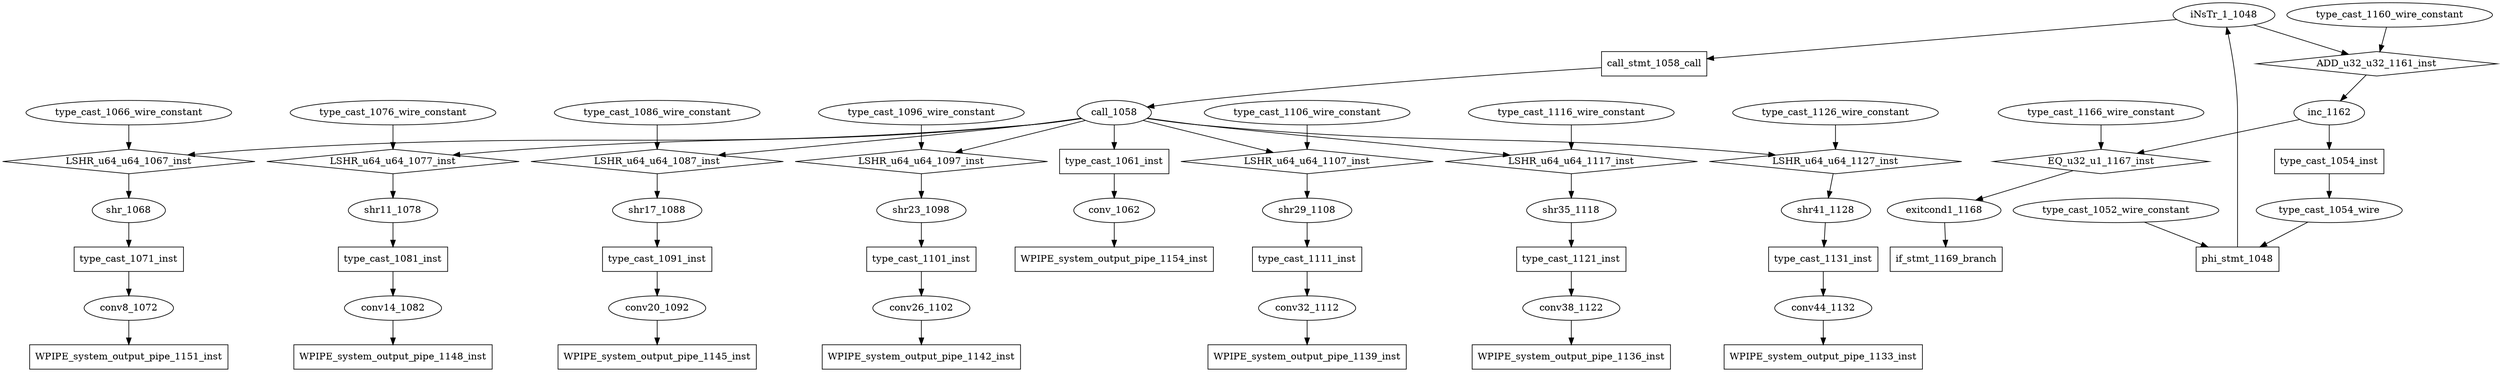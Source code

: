 digraph data_path {
  call_1058 [shape=ellipse];
  conv14_1082 [shape=ellipse];
  conv20_1092 [shape=ellipse];
  conv26_1102 [shape=ellipse];
  conv32_1112 [shape=ellipse];
  conv38_1122 [shape=ellipse];
  conv44_1132 [shape=ellipse];
  conv8_1072 [shape=ellipse];
  conv_1062 [shape=ellipse];
  exitcond1_1168 [shape=ellipse];
  iNsTr_1_1048 [shape=ellipse];
  inc_1162 [shape=ellipse];
  shr11_1078 [shape=ellipse];
  shr17_1088 [shape=ellipse];
  shr23_1098 [shape=ellipse];
  shr29_1108 [shape=ellipse];
  shr35_1118 [shape=ellipse];
  shr41_1128 [shape=ellipse];
  shr_1068 [shape=ellipse];
  type_cast_1052_wire_constant [shape=ellipse];
  type_cast_1054_wire [shape=ellipse];
  type_cast_1066_wire_constant [shape=ellipse];
  type_cast_1076_wire_constant [shape=ellipse];
  type_cast_1086_wire_constant [shape=ellipse];
  type_cast_1096_wire_constant [shape=ellipse];
  type_cast_1106_wire_constant [shape=ellipse];
  type_cast_1116_wire_constant [shape=ellipse];
  type_cast_1126_wire_constant [shape=ellipse];
  type_cast_1160_wire_constant [shape=ellipse];
  type_cast_1166_wire_constant [shape=ellipse];
  ADD_u32_u32_1161_inst [shape=diamond];
iNsTr_1_1048  -> ADD_u32_u32_1161_inst;
type_cast_1160_wire_constant  -> ADD_u32_u32_1161_inst;
ADD_u32_u32_1161_inst -> inc_1162;
  EQ_u32_u1_1167_inst [shape=diamond];
inc_1162  -> EQ_u32_u1_1167_inst;
type_cast_1166_wire_constant  -> EQ_u32_u1_1167_inst;
EQ_u32_u1_1167_inst -> exitcond1_1168;
  LSHR_u64_u64_1067_inst [shape=diamond];
call_1058  -> LSHR_u64_u64_1067_inst;
type_cast_1066_wire_constant  -> LSHR_u64_u64_1067_inst;
LSHR_u64_u64_1067_inst -> shr_1068;
  LSHR_u64_u64_1077_inst [shape=diamond];
call_1058  -> LSHR_u64_u64_1077_inst;
type_cast_1076_wire_constant  -> LSHR_u64_u64_1077_inst;
LSHR_u64_u64_1077_inst -> shr11_1078;
  LSHR_u64_u64_1087_inst [shape=diamond];
call_1058  -> LSHR_u64_u64_1087_inst;
type_cast_1086_wire_constant  -> LSHR_u64_u64_1087_inst;
LSHR_u64_u64_1087_inst -> shr17_1088;
  LSHR_u64_u64_1097_inst [shape=diamond];
call_1058  -> LSHR_u64_u64_1097_inst;
type_cast_1096_wire_constant  -> LSHR_u64_u64_1097_inst;
LSHR_u64_u64_1097_inst -> shr23_1098;
  LSHR_u64_u64_1107_inst [shape=diamond];
call_1058  -> LSHR_u64_u64_1107_inst;
type_cast_1106_wire_constant  -> LSHR_u64_u64_1107_inst;
LSHR_u64_u64_1107_inst -> shr29_1108;
  LSHR_u64_u64_1117_inst [shape=diamond];
call_1058  -> LSHR_u64_u64_1117_inst;
type_cast_1116_wire_constant  -> LSHR_u64_u64_1117_inst;
LSHR_u64_u64_1117_inst -> shr35_1118;
  LSHR_u64_u64_1127_inst [shape=diamond];
call_1058  -> LSHR_u64_u64_1127_inst;
type_cast_1126_wire_constant  -> LSHR_u64_u64_1127_inst;
LSHR_u64_u64_1127_inst -> shr41_1128;
  WPIPE_system_output_pipe_1133_inst [shape=rectangle];
conv44_1132  -> WPIPE_system_output_pipe_1133_inst;
  WPIPE_system_output_pipe_1136_inst [shape=rectangle];
conv38_1122  -> WPIPE_system_output_pipe_1136_inst;
  WPIPE_system_output_pipe_1139_inst [shape=rectangle];
conv32_1112  -> WPIPE_system_output_pipe_1139_inst;
  WPIPE_system_output_pipe_1142_inst [shape=rectangle];
conv26_1102  -> WPIPE_system_output_pipe_1142_inst;
  WPIPE_system_output_pipe_1145_inst [shape=rectangle];
conv20_1092  -> WPIPE_system_output_pipe_1145_inst;
  WPIPE_system_output_pipe_1148_inst [shape=rectangle];
conv14_1082  -> WPIPE_system_output_pipe_1148_inst;
  WPIPE_system_output_pipe_1151_inst [shape=rectangle];
conv8_1072  -> WPIPE_system_output_pipe_1151_inst;
  WPIPE_system_output_pipe_1154_inst [shape=rectangle];
conv_1062  -> WPIPE_system_output_pipe_1154_inst;
  call_stmt_1058_call [shape=rectangle];
iNsTr_1_1048  -> call_stmt_1058_call;
call_stmt_1058_call -> call_1058;
  if_stmt_1169_branch [shape=rectangle];
exitcond1_1168  -> if_stmt_1169_branch;
  phi_stmt_1048 [shape=rectangle];
type_cast_1052_wire_constant  -> phi_stmt_1048;
type_cast_1054_wire  -> phi_stmt_1048;
phi_stmt_1048 -> iNsTr_1_1048;
  type_cast_1054_inst [shape=rectangle];
inc_1162  -> type_cast_1054_inst;
type_cast_1054_inst -> type_cast_1054_wire;
  type_cast_1061_inst [shape=rectangle];
call_1058  -> type_cast_1061_inst;
type_cast_1061_inst -> conv_1062;
  type_cast_1071_inst [shape=rectangle];
shr_1068  -> type_cast_1071_inst;
type_cast_1071_inst -> conv8_1072;
  type_cast_1081_inst [shape=rectangle];
shr11_1078  -> type_cast_1081_inst;
type_cast_1081_inst -> conv14_1082;
  type_cast_1091_inst [shape=rectangle];
shr17_1088  -> type_cast_1091_inst;
type_cast_1091_inst -> conv20_1092;
  type_cast_1101_inst [shape=rectangle];
shr23_1098  -> type_cast_1101_inst;
type_cast_1101_inst -> conv26_1102;
  type_cast_1111_inst [shape=rectangle];
shr29_1108  -> type_cast_1111_inst;
type_cast_1111_inst -> conv32_1112;
  type_cast_1121_inst [shape=rectangle];
shr35_1118  -> type_cast_1121_inst;
type_cast_1121_inst -> conv38_1122;
  type_cast_1131_inst [shape=rectangle];
shr41_1128  -> type_cast_1131_inst;
type_cast_1131_inst -> conv44_1132;
}
